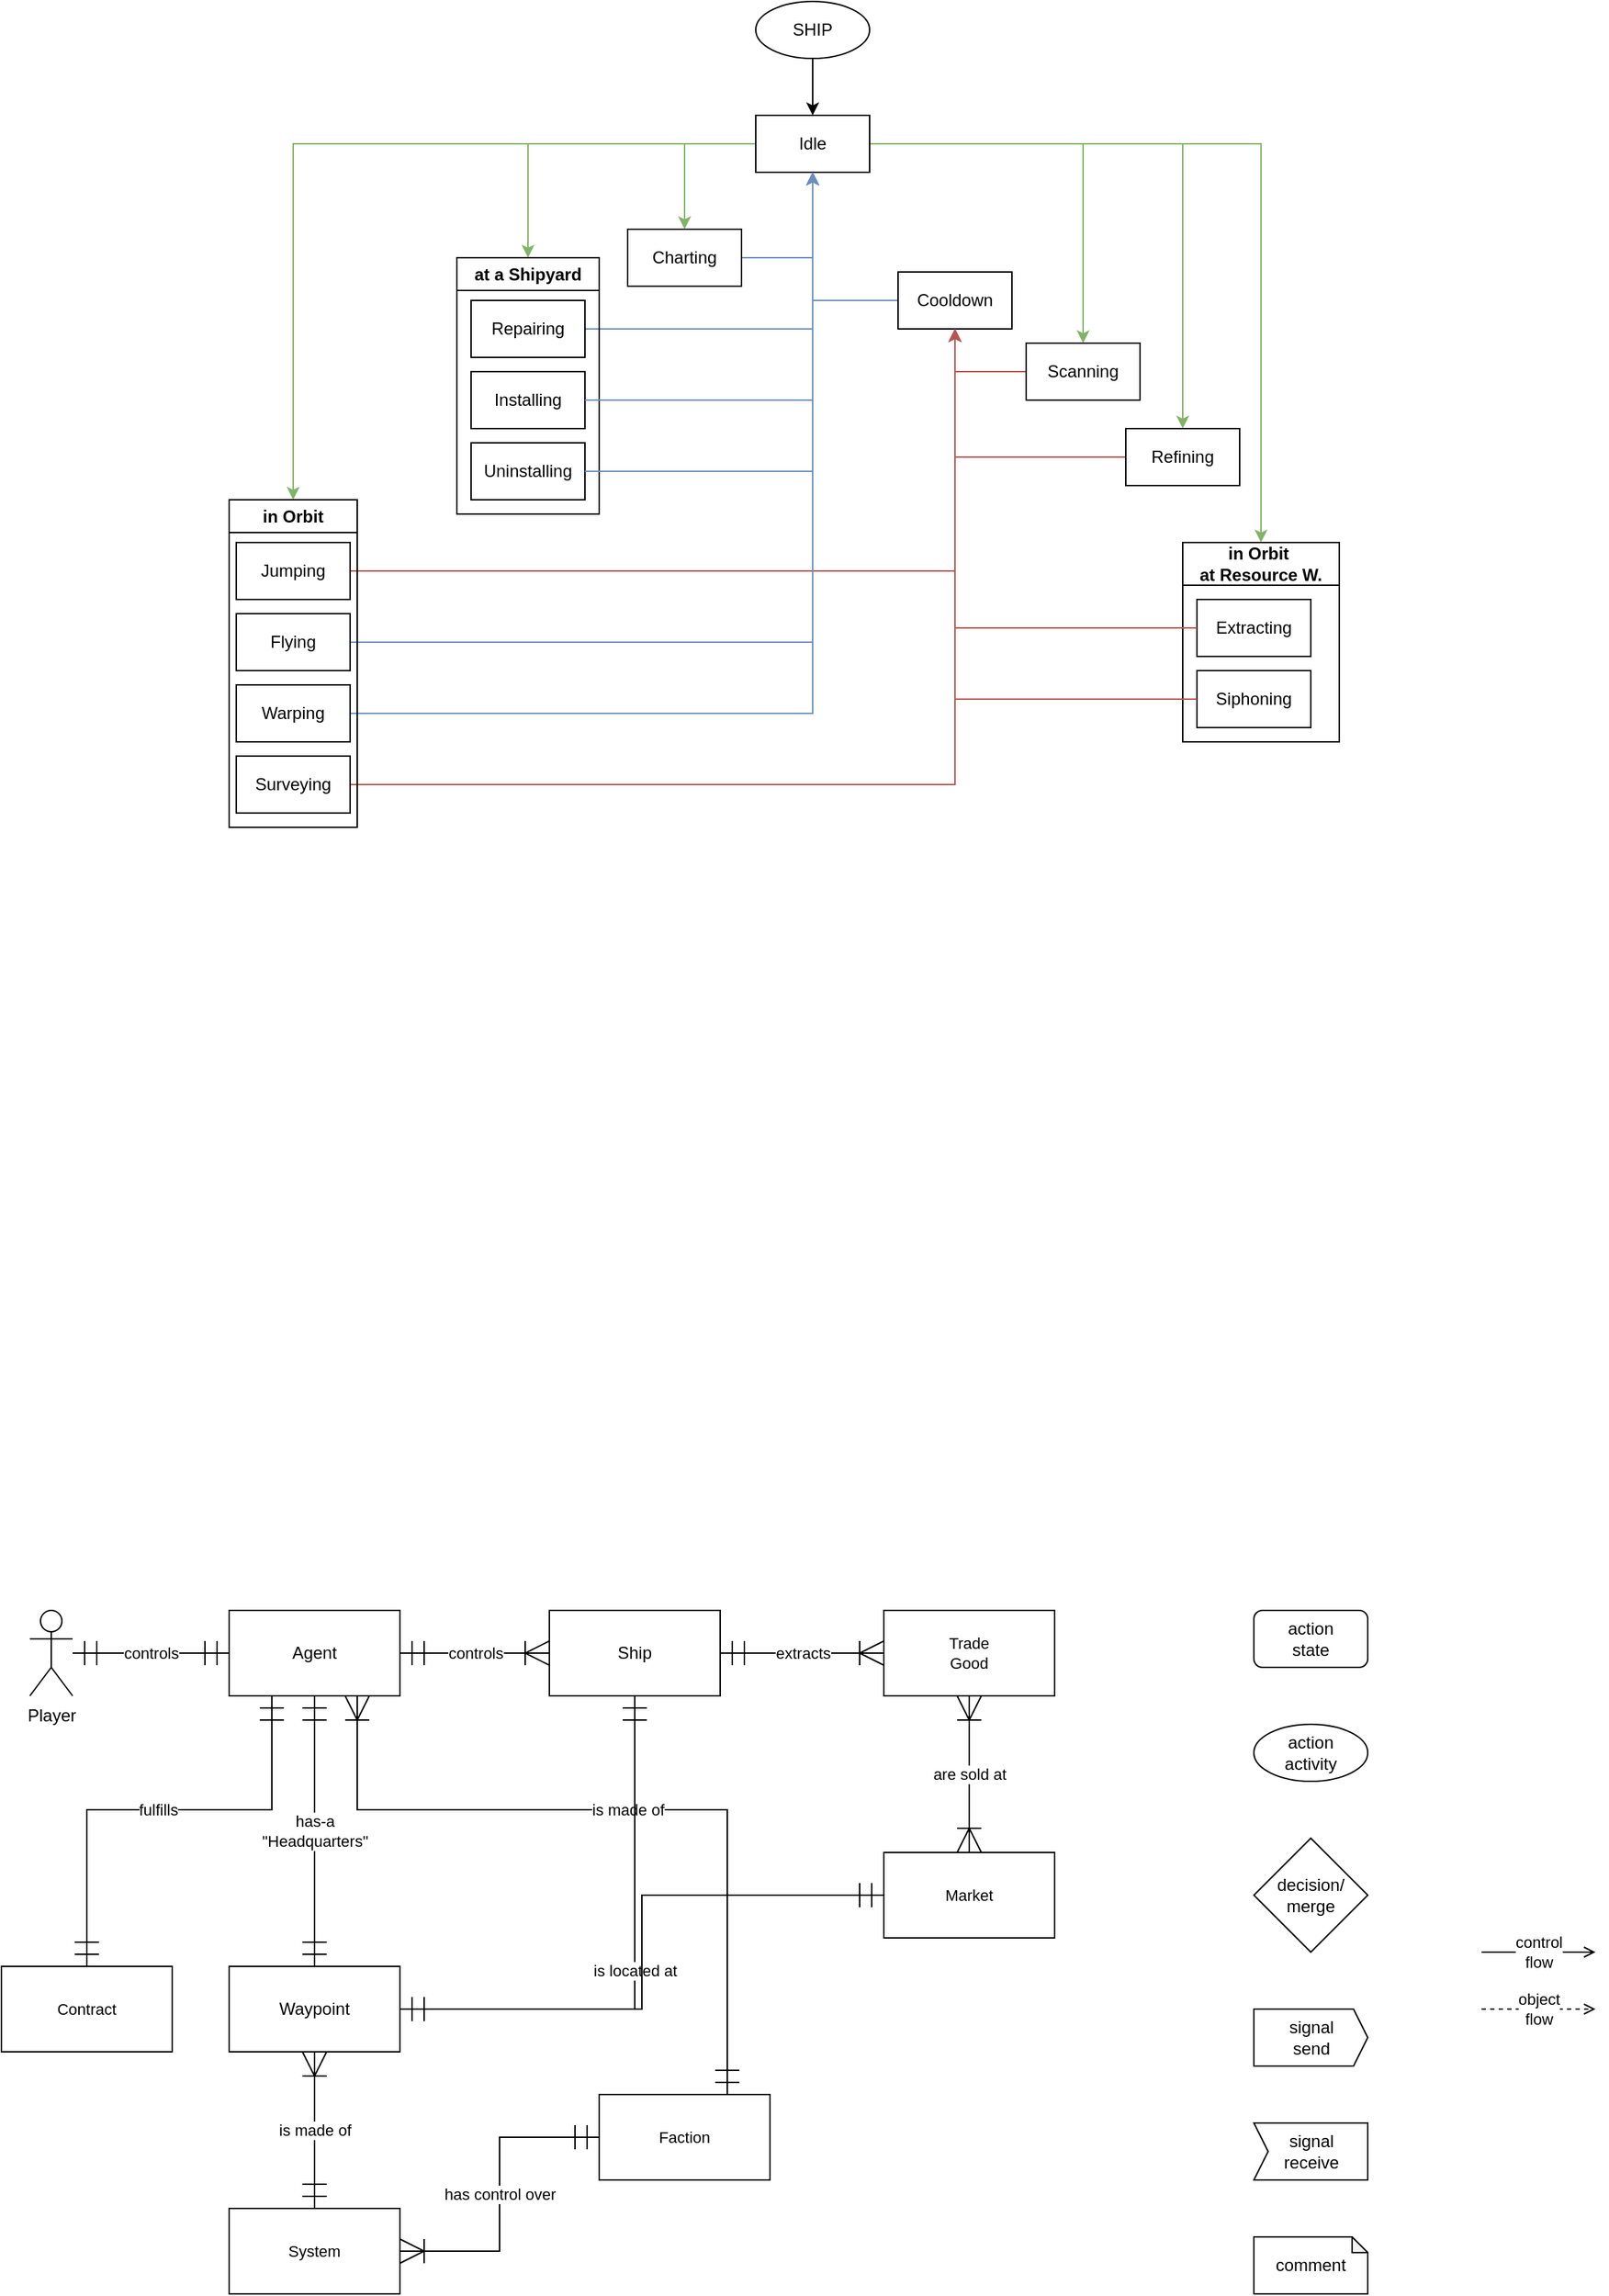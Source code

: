<mxfile version="24.5.4" type="github">
  <diagram name="Page-1" id="_OZHdQPs6SoX2NPfq_Cj">
    <mxGraphModel dx="2252" dy="1174" grid="1" gridSize="10" guides="1" tooltips="1" connect="1" arrows="1" fold="1" page="1" pageScale="1" pageWidth="850" pageHeight="1100" math="0" shadow="0">
      <root>
        <mxCell id="0" />
        <mxCell id="1" parent="0" />
        <mxCell id="6kHPH6OEH3Yg8wW-1C3C-16" value="controls" style="edgeStyle=orthogonalEdgeStyle;rounded=0;orthogonalLoop=1;jettySize=auto;html=1;entryX=0;entryY=0.5;entryDx=0;entryDy=0;strokeColor=default;align=center;verticalAlign=middle;fontFamily=Helvetica;fontSize=11;fontColor=default;labelBackgroundColor=default;startArrow=ERmandOne;startFill=0;startSize=15;endArrow=ERmandOne;endFill=0;endSize=15;" parent="1" source="6kHPH6OEH3Yg8wW-1C3C-1" target="6kHPH6OEH3Yg8wW-1C3C-3" edge="1">
          <mxGeometry relative="1" as="geometry" />
        </mxCell>
        <mxCell id="6kHPH6OEH3Yg8wW-1C3C-1" value="Player" style="shape=umlActor;verticalLabelPosition=bottom;verticalAlign=top;html=1;outlineConnect=0;" parent="1" vertex="1">
          <mxGeometry x="50" y="1170" width="30" height="60" as="geometry" />
        </mxCell>
        <mxCell id="6kHPH6OEH3Yg8wW-1C3C-6" value="controls" style="edgeStyle=orthogonalEdgeStyle;rounded=0;orthogonalLoop=1;jettySize=auto;html=1;endArrow=ERoneToMany;endFill=0;endSize=15;startSize=15;startArrow=ERmandOne;startFill=0;" parent="1" source="6kHPH6OEH3Yg8wW-1C3C-3" target="6kHPH6OEH3Yg8wW-1C3C-7" edge="1">
          <mxGeometry relative="1" as="geometry">
            <mxPoint x="470" y="1200" as="targetPoint" />
          </mxGeometry>
        </mxCell>
        <mxCell id="6kHPH6OEH3Yg8wW-1C3C-17" value="&lt;div&gt;has-a&lt;/div&gt;&lt;div&gt;&quot;Headquarters&quot;&lt;br&gt;&lt;/div&gt;" style="edgeStyle=orthogonalEdgeStyle;rounded=0;orthogonalLoop=1;jettySize=auto;html=1;entryX=0.5;entryY=0;entryDx=0;entryDy=0;strokeColor=default;align=center;verticalAlign=middle;fontFamily=Helvetica;fontSize=11;fontColor=default;labelBackgroundColor=default;startArrow=ERmandOne;startFill=0;startSize=15;endArrow=ERmandOne;endFill=0;endSize=15;" parent="1" source="6kHPH6OEH3Yg8wW-1C3C-3" target="6kHPH6OEH3Yg8wW-1C3C-4" edge="1">
          <mxGeometry relative="1" as="geometry" />
        </mxCell>
        <mxCell id="6kHPH6OEH3Yg8wW-1C3C-20" value="fulfills" style="edgeStyle=orthogonalEdgeStyle;rounded=0;orthogonalLoop=1;jettySize=auto;html=1;exitX=0.25;exitY=1;exitDx=0;exitDy=0;entryX=0.5;entryY=0;entryDx=0;entryDy=0;strokeColor=default;align=center;verticalAlign=middle;fontFamily=Helvetica;fontSize=11;fontColor=default;labelBackgroundColor=default;startArrow=ERmandOne;startFill=0;startSize=15;endArrow=ERmandOne;endFill=0;endSize=15;" parent="1" source="6kHPH6OEH3Yg8wW-1C3C-3" target="6kHPH6OEH3Yg8wW-1C3C-19" edge="1">
          <mxGeometry relative="1" as="geometry">
            <Array as="points">
              <mxPoint x="220" y="1310" />
              <mxPoint x="90" y="1310" />
            </Array>
          </mxGeometry>
        </mxCell>
        <mxCell id="6kHPH6OEH3Yg8wW-1C3C-23" value="is made of" style="edgeStyle=orthogonalEdgeStyle;rounded=0;orthogonalLoop=1;jettySize=auto;html=1;exitX=0.75;exitY=1;exitDx=0;exitDy=0;strokeColor=default;align=center;verticalAlign=middle;fontFamily=Helvetica;fontSize=11;fontColor=default;labelBackgroundColor=default;startArrow=ERoneToMany;startFill=0;startSize=15;endArrow=ERmandOne;endFill=0;endSize=15;entryX=0.75;entryY=0;entryDx=0;entryDy=0;" parent="1" source="6kHPH6OEH3Yg8wW-1C3C-3" target="6kHPH6OEH3Yg8wW-1C3C-21" edge="1">
          <mxGeometry relative="1" as="geometry">
            <mxPoint x="290" y="1660" as="targetPoint" />
            <Array as="points">
              <mxPoint x="280" y="1310" />
              <mxPoint x="540" y="1310" />
            </Array>
          </mxGeometry>
        </mxCell>
        <mxCell id="6kHPH6OEH3Yg8wW-1C3C-3" value="&lt;div&gt;Agent&lt;/div&gt;" style="rounded=0;whiteSpace=wrap;html=1;" parent="1" vertex="1">
          <mxGeometry x="190" y="1170" width="120" height="60" as="geometry" />
        </mxCell>
        <mxCell id="6kHPH6OEH3Yg8wW-1C3C-4" value="Waypoint" style="rounded=0;whiteSpace=wrap;html=1;" parent="1" vertex="1">
          <mxGeometry x="190" y="1420" width="120" height="60" as="geometry" />
        </mxCell>
        <mxCell id="6kHPH6OEH3Yg8wW-1C3C-18" value="is located at" style="edgeStyle=orthogonalEdgeStyle;rounded=0;orthogonalLoop=1;jettySize=auto;html=1;entryX=1;entryY=0.5;entryDx=0;entryDy=0;strokeColor=default;align=center;verticalAlign=middle;fontFamily=Helvetica;fontSize=11;fontColor=default;labelBackgroundColor=default;startArrow=ERmandOne;startFill=0;startSize=15;endArrow=ERmandOne;endFill=0;endSize=15;exitX=0.5;exitY=1;exitDx=0;exitDy=0;" parent="1" source="6kHPH6OEH3Yg8wW-1C3C-7" target="6kHPH6OEH3Yg8wW-1C3C-4" edge="1">
          <mxGeometry relative="1" as="geometry" />
        </mxCell>
        <mxCell id="6kHPH6OEH3Yg8wW-1C3C-30" value="extracts" style="edgeStyle=orthogonalEdgeStyle;rounded=0;orthogonalLoop=1;jettySize=auto;html=1;strokeColor=default;align=center;verticalAlign=middle;fontFamily=Helvetica;fontSize=11;fontColor=default;labelBackgroundColor=default;startArrow=ERmandOne;startFill=0;startSize=15;endArrow=ERoneToMany;endFill=0;endSize=15;" parent="1" source="6kHPH6OEH3Yg8wW-1C3C-7" target="6kHPH6OEH3Yg8wW-1C3C-29" edge="1">
          <mxGeometry relative="1" as="geometry" />
        </mxCell>
        <mxCell id="6kHPH6OEH3Yg8wW-1C3C-7" value="Ship" style="rounded=0;whiteSpace=wrap;html=1;" parent="1" vertex="1">
          <mxGeometry x="415" y="1170" width="120" height="60" as="geometry" />
        </mxCell>
        <mxCell id="6kHPH6OEH3Yg8wW-1C3C-19" value="Contract" style="rounded=0;whiteSpace=wrap;html=1;fontFamily=Helvetica;fontSize=11;fontColor=default;labelBackgroundColor=default;" parent="1" vertex="1">
          <mxGeometry x="30" y="1420" width="120" height="60" as="geometry" />
        </mxCell>
        <mxCell id="6kHPH6OEH3Yg8wW-1C3C-26" value="has control over" style="edgeStyle=orthogonalEdgeStyle;rounded=0;orthogonalLoop=1;jettySize=auto;html=1;entryX=1;entryY=0.5;entryDx=0;entryDy=0;strokeColor=default;align=center;verticalAlign=middle;fontFamily=Helvetica;fontSize=11;fontColor=default;labelBackgroundColor=default;startArrow=ERmandOne;startFill=0;startSize=15;endArrow=ERoneToMany;endFill=0;endSize=15;" parent="1" source="6kHPH6OEH3Yg8wW-1C3C-21" target="6kHPH6OEH3Yg8wW-1C3C-24" edge="1">
          <mxGeometry relative="1" as="geometry" />
        </mxCell>
        <mxCell id="6kHPH6OEH3Yg8wW-1C3C-21" value="Faction" style="rounded=0;whiteSpace=wrap;html=1;fontFamily=Helvetica;fontSize=11;fontColor=default;labelBackgroundColor=default;" parent="1" vertex="1">
          <mxGeometry x="450" y="1510" width="120" height="60" as="geometry" />
        </mxCell>
        <mxCell id="6kHPH6OEH3Yg8wW-1C3C-25" value="is made of" style="edgeStyle=orthogonalEdgeStyle;rounded=0;orthogonalLoop=1;jettySize=auto;html=1;strokeColor=default;align=center;verticalAlign=middle;fontFamily=Helvetica;fontSize=11;fontColor=default;labelBackgroundColor=default;startArrow=ERmandOne;startFill=0;startSize=15;endArrow=ERoneToMany;endFill=0;endSize=15;" parent="1" source="6kHPH6OEH3Yg8wW-1C3C-24" target="6kHPH6OEH3Yg8wW-1C3C-4" edge="1">
          <mxGeometry relative="1" as="geometry" />
        </mxCell>
        <mxCell id="6kHPH6OEH3Yg8wW-1C3C-24" value="System" style="rounded=0;whiteSpace=wrap;html=1;fontFamily=Helvetica;fontSize=11;fontColor=default;labelBackgroundColor=default;" parent="1" vertex="1">
          <mxGeometry x="190" y="1590" width="120" height="60" as="geometry" />
        </mxCell>
        <mxCell id="6kHPH6OEH3Yg8wW-1C3C-33" value="are sold at" style="edgeStyle=orthogonalEdgeStyle;rounded=0;orthogonalLoop=1;jettySize=auto;html=1;strokeColor=default;align=center;verticalAlign=middle;fontFamily=Helvetica;fontSize=11;fontColor=default;labelBackgroundColor=default;startArrow=ERoneToMany;startFill=0;startSize=15;endArrow=ERoneToMany;endFill=0;endSize=15;" parent="1" source="6kHPH6OEH3Yg8wW-1C3C-29" target="6kHPH6OEH3Yg8wW-1C3C-32" edge="1">
          <mxGeometry relative="1" as="geometry" />
        </mxCell>
        <mxCell id="6kHPH6OEH3Yg8wW-1C3C-29" value="&lt;div&gt;Trade&lt;/div&gt;&lt;div&gt;Good&lt;br&gt;&lt;/div&gt;" style="rounded=0;whiteSpace=wrap;html=1;fontFamily=Helvetica;fontSize=11;fontColor=default;labelBackgroundColor=default;" parent="1" vertex="1">
          <mxGeometry x="650" y="1170" width="120" height="60" as="geometry" />
        </mxCell>
        <mxCell id="6kHPH6OEH3Yg8wW-1C3C-34" style="edgeStyle=orthogonalEdgeStyle;rounded=0;orthogonalLoop=1;jettySize=auto;html=1;entryX=1;entryY=0.5;entryDx=0;entryDy=0;strokeColor=default;align=center;verticalAlign=middle;fontFamily=Helvetica;fontSize=11;fontColor=default;labelBackgroundColor=default;startArrow=ERmandOne;startFill=0;startSize=15;endArrow=ERmandOne;endFill=0;endSize=15;" parent="1" source="6kHPH6OEH3Yg8wW-1C3C-32" target="6kHPH6OEH3Yg8wW-1C3C-4" edge="1">
          <mxGeometry relative="1" as="geometry">
            <Array as="points">
              <mxPoint x="480" y="1370" />
              <mxPoint x="480" y="1450" />
            </Array>
          </mxGeometry>
        </mxCell>
        <mxCell id="6kHPH6OEH3Yg8wW-1C3C-32" value="Market" style="rounded=0;whiteSpace=wrap;html=1;fontFamily=Helvetica;fontSize=11;fontColor=default;labelBackgroundColor=default;" parent="1" vertex="1">
          <mxGeometry x="650" y="1340" width="120" height="60" as="geometry" />
        </mxCell>
        <mxCell id="xialIGIcsc5dJ5JrzUwg-1" value="&lt;div&gt;decision/&lt;/div&gt;&lt;div&gt;merge&lt;br&gt;&lt;/div&gt;" style="rhombus;whiteSpace=wrap;html=1;" parent="1" vertex="1">
          <mxGeometry x="910" y="1330" width="80" height="80" as="geometry" />
        </mxCell>
        <mxCell id="xialIGIcsc5dJ5JrzUwg-2" value="&lt;div&gt;action&lt;/div&gt;&lt;div&gt;state&lt;br&gt;&lt;/div&gt;" style="rounded=1;whiteSpace=wrap;html=1;" parent="1" vertex="1">
          <mxGeometry x="910" y="1170" width="80" height="40" as="geometry" />
        </mxCell>
        <mxCell id="xialIGIcsc5dJ5JrzUwg-3" value="&lt;div&gt;action&lt;/div&gt;&lt;div&gt;activity&lt;br&gt;&lt;/div&gt;" style="ellipse;whiteSpace=wrap;html=1;" parent="1" vertex="1">
          <mxGeometry x="910" y="1250" width="80" height="40" as="geometry" />
        </mxCell>
        <mxCell id="xialIGIcsc5dJ5JrzUwg-4" value="&lt;div&gt;control&lt;/div&gt;&lt;div&gt;flow&lt;br&gt;&lt;/div&gt;" style="endArrow=open;html=1;rounded=0;endFill=0;" parent="1" edge="1">
          <mxGeometry width="50" height="50" relative="1" as="geometry">
            <mxPoint x="1070" y="1410" as="sourcePoint" />
            <mxPoint x="1150" y="1410" as="targetPoint" />
          </mxGeometry>
        </mxCell>
        <mxCell id="xialIGIcsc5dJ5JrzUwg-5" value="&lt;div&gt;object&lt;/div&gt;&lt;div&gt;flow&lt;br&gt;&lt;/div&gt;" style="endArrow=open;html=1;rounded=0;endFill=0;dashed=1;" parent="1" edge="1">
          <mxGeometry width="50" height="50" relative="1" as="geometry">
            <mxPoint x="1070" y="1450" as="sourcePoint" />
            <mxPoint x="1150" y="1450" as="targetPoint" />
          </mxGeometry>
        </mxCell>
        <mxCell id="xialIGIcsc5dJ5JrzUwg-10" value="&lt;div&gt;signal&lt;/div&gt;&lt;div&gt;send&lt;br&gt;&lt;/div&gt;" style="html=1;shadow=0;dashed=0;align=center;verticalAlign=middle;shape=mxgraph.arrows2.arrow;dy=0;dx=10;notch=0;" parent="1" vertex="1">
          <mxGeometry x="910" y="1450" width="80" height="40" as="geometry" />
        </mxCell>
        <mxCell id="xialIGIcsc5dJ5JrzUwg-11" value="&lt;div&gt;signal&lt;/div&gt;&lt;div&gt;receive&lt;br&gt;&lt;/div&gt;" style="html=1;shadow=0;dashed=0;align=center;verticalAlign=middle;shape=mxgraph.arrows2.arrow;dy=0;dx=0;notch=10;" parent="1" vertex="1">
          <mxGeometry x="910" y="1530" width="80" height="40" as="geometry" />
        </mxCell>
        <mxCell id="xialIGIcsc5dJ5JrzUwg-12" value="comment" style="shape=note;whiteSpace=wrap;html=1;backgroundOutline=1;darkOpacity=0.05;size=11;" parent="1" vertex="1">
          <mxGeometry x="910" y="1610" width="80" height="40" as="geometry" />
        </mxCell>
        <mxCell id="OyuBoa7CFAcm1fHNNKRn-15" style="edgeStyle=orthogonalEdgeStyle;rounded=0;orthogonalLoop=1;jettySize=auto;html=1;entryX=0.5;entryY=0;entryDx=0;entryDy=0;" edge="1" parent="1" source="OyuBoa7CFAcm1fHNNKRn-1" target="OyuBoa7CFAcm1fHNNKRn-2">
          <mxGeometry relative="1" as="geometry" />
        </mxCell>
        <mxCell id="OyuBoa7CFAcm1fHNNKRn-1" value="SHIP" style="ellipse;whiteSpace=wrap;html=1;" vertex="1" parent="1">
          <mxGeometry x="560" y="40" width="80" height="40" as="geometry" />
        </mxCell>
        <mxCell id="OyuBoa7CFAcm1fHNNKRn-31" style="edgeStyle=orthogonalEdgeStyle;rounded=0;orthogonalLoop=1;jettySize=auto;html=1;fillColor=#d5e8d4;strokeColor=#82b366;" edge="1" parent="1" source="OyuBoa7CFAcm1fHNNKRn-2" target="OyuBoa7CFAcm1fHNNKRn-26">
          <mxGeometry relative="1" as="geometry" />
        </mxCell>
        <mxCell id="OyuBoa7CFAcm1fHNNKRn-34" style="edgeStyle=orthogonalEdgeStyle;rounded=0;orthogonalLoop=1;jettySize=auto;html=1;fillColor=#d5e8d4;strokeColor=#82b366;" edge="1" parent="1" source="OyuBoa7CFAcm1fHNNKRn-2" target="OyuBoa7CFAcm1fHNNKRn-32">
          <mxGeometry relative="1" as="geometry" />
        </mxCell>
        <mxCell id="OyuBoa7CFAcm1fHNNKRn-42" style="edgeStyle=orthogonalEdgeStyle;rounded=0;orthogonalLoop=1;jettySize=auto;html=1;fillColor=#d5e8d4;strokeColor=#82b366;" edge="1" parent="1" source="OyuBoa7CFAcm1fHNNKRn-2" target="OyuBoa7CFAcm1fHNNKRn-37">
          <mxGeometry relative="1" as="geometry" />
        </mxCell>
        <mxCell id="OyuBoa7CFAcm1fHNNKRn-43" style="edgeStyle=orthogonalEdgeStyle;rounded=0;orthogonalLoop=1;jettySize=auto;html=1;fillColor=#d5e8d4;strokeColor=#82b366;" edge="1" parent="1" source="OyuBoa7CFAcm1fHNNKRn-2" target="OyuBoa7CFAcm1fHNNKRn-3">
          <mxGeometry relative="1" as="geometry" />
        </mxCell>
        <mxCell id="OyuBoa7CFAcm1fHNNKRn-48" style="edgeStyle=orthogonalEdgeStyle;rounded=0;orthogonalLoop=1;jettySize=auto;html=1;fillColor=#d5e8d4;strokeColor=#82b366;" edge="1" parent="1" source="OyuBoa7CFAcm1fHNNKRn-2" target="OyuBoa7CFAcm1fHNNKRn-46">
          <mxGeometry relative="1" as="geometry" />
        </mxCell>
        <mxCell id="OyuBoa7CFAcm1fHNNKRn-51" style="edgeStyle=orthogonalEdgeStyle;rounded=0;orthogonalLoop=1;jettySize=auto;html=1;fillColor=#d5e8d4;strokeColor=#82b366;" edge="1" parent="1" source="OyuBoa7CFAcm1fHNNKRn-2" target="OyuBoa7CFAcm1fHNNKRn-9">
          <mxGeometry relative="1" as="geometry" />
        </mxCell>
        <mxCell id="OyuBoa7CFAcm1fHNNKRn-2" value="Idle" style="rounded=0;whiteSpace=wrap;html=1;" vertex="1" parent="1">
          <mxGeometry x="560" y="120" width="80" height="40" as="geometry" />
        </mxCell>
        <mxCell id="OyuBoa7CFAcm1fHNNKRn-36" style="edgeStyle=orthogonalEdgeStyle;rounded=0;orthogonalLoop=1;jettySize=auto;html=1;fillColor=#dae8fc;strokeColor=#6c8ebf;" edge="1" parent="1" source="OyuBoa7CFAcm1fHNNKRn-3" target="OyuBoa7CFAcm1fHNNKRn-2">
          <mxGeometry relative="1" as="geometry" />
        </mxCell>
        <mxCell id="OyuBoa7CFAcm1fHNNKRn-3" value="Charting" style="rounded=0;whiteSpace=wrap;html=1;" vertex="1" parent="1">
          <mxGeometry x="470" y="200" width="80" height="40" as="geometry" />
        </mxCell>
        <mxCell id="OyuBoa7CFAcm1fHNNKRn-22" style="edgeStyle=orthogonalEdgeStyle;rounded=0;orthogonalLoop=1;jettySize=auto;html=1;fillColor=#dae8fc;strokeColor=#6c8ebf;" edge="1" parent="1" source="OyuBoa7CFAcm1fHNNKRn-4" target="OyuBoa7CFAcm1fHNNKRn-2">
          <mxGeometry relative="1" as="geometry" />
        </mxCell>
        <mxCell id="OyuBoa7CFAcm1fHNNKRn-4" value="&lt;div&gt;Cooldown&lt;br&gt;&lt;/div&gt;" style="rounded=0;whiteSpace=wrap;html=1;" vertex="1" parent="1">
          <mxGeometry x="660" y="230" width="80" height="40" as="geometry" />
        </mxCell>
        <mxCell id="OyuBoa7CFAcm1fHNNKRn-20" style="edgeStyle=orthogonalEdgeStyle;rounded=0;orthogonalLoop=1;jettySize=auto;html=1;fillColor=#dae8fc;strokeColor=#6c8ebf;" edge="1" parent="1" source="OyuBoa7CFAcm1fHNNKRn-6" target="OyuBoa7CFAcm1fHNNKRn-2">
          <mxGeometry relative="1" as="geometry" />
        </mxCell>
        <mxCell id="OyuBoa7CFAcm1fHNNKRn-19" style="edgeStyle=orthogonalEdgeStyle;rounded=0;orthogonalLoop=1;jettySize=auto;html=1;fillColor=#f8cecc;strokeColor=#b85450;" edge="1" parent="1" source="OyuBoa7CFAcm1fHNNKRn-7" target="OyuBoa7CFAcm1fHNNKRn-4">
          <mxGeometry relative="1" as="geometry" />
        </mxCell>
        <mxCell id="OyuBoa7CFAcm1fHNNKRn-35" style="edgeStyle=orthogonalEdgeStyle;rounded=0;orthogonalLoop=1;jettySize=auto;html=1;fillColor=#f8cecc;strokeColor=#b85450;" edge="1" parent="1" source="OyuBoa7CFAcm1fHNNKRn-12" target="OyuBoa7CFAcm1fHNNKRn-4">
          <mxGeometry relative="1" as="geometry" />
        </mxCell>
        <mxCell id="OyuBoa7CFAcm1fHNNKRn-23" style="edgeStyle=orthogonalEdgeStyle;rounded=0;orthogonalLoop=1;jettySize=auto;html=1;fillColor=#dae8fc;strokeColor=#6c8ebf;" edge="1" parent="1" source="OyuBoa7CFAcm1fHNNKRn-13" target="OyuBoa7CFAcm1fHNNKRn-2">
          <mxGeometry relative="1" as="geometry" />
        </mxCell>
        <mxCell id="OyuBoa7CFAcm1fHNNKRn-21" style="edgeStyle=orthogonalEdgeStyle;rounded=0;orthogonalLoop=1;jettySize=auto;html=1;fillColor=#dae8fc;strokeColor=#6c8ebf;" edge="1" parent="1" source="OyuBoa7CFAcm1fHNNKRn-14" target="OyuBoa7CFAcm1fHNNKRn-2">
          <mxGeometry relative="1" as="geometry" />
        </mxCell>
        <mxCell id="OyuBoa7CFAcm1fHNNKRn-26" value="at a Shipyard" style="swimlane;whiteSpace=wrap;html=1;" vertex="1" parent="1">
          <mxGeometry x="350" y="220" width="100" height="180" as="geometry">
            <mxRectangle x="850" y="580" width="120" height="40" as="alternateBounds" />
          </mxGeometry>
        </mxCell>
        <mxCell id="OyuBoa7CFAcm1fHNNKRn-13" value="Repairing" style="rounded=0;whiteSpace=wrap;html=1;" vertex="1" parent="OyuBoa7CFAcm1fHNNKRn-26">
          <mxGeometry x="10" y="30" width="80" height="40" as="geometry" />
        </mxCell>
        <mxCell id="OyuBoa7CFAcm1fHNNKRn-8" value="Installing" style="rounded=0;whiteSpace=wrap;html=1;" vertex="1" parent="OyuBoa7CFAcm1fHNNKRn-26">
          <mxGeometry x="10" y="80" width="80" height="40" as="geometry" />
        </mxCell>
        <mxCell id="OyuBoa7CFAcm1fHNNKRn-10" value="Uninstalling" style="rounded=0;whiteSpace=wrap;html=1;" vertex="1" parent="OyuBoa7CFAcm1fHNNKRn-26">
          <mxGeometry x="10" y="130" width="80" height="40" as="geometry" />
        </mxCell>
        <mxCell id="OyuBoa7CFAcm1fHNNKRn-27" style="edgeStyle=orthogonalEdgeStyle;rounded=0;orthogonalLoop=1;jettySize=auto;html=1;fillColor=#dae8fc;strokeColor=#6c8ebf;" edge="1" parent="1" source="OyuBoa7CFAcm1fHNNKRn-8" target="OyuBoa7CFAcm1fHNNKRn-2">
          <mxGeometry relative="1" as="geometry" />
        </mxCell>
        <mxCell id="OyuBoa7CFAcm1fHNNKRn-28" style="edgeStyle=orthogonalEdgeStyle;rounded=0;orthogonalLoop=1;jettySize=auto;html=1;fillColor=#dae8fc;strokeColor=#6c8ebf;" edge="1" parent="1" source="OyuBoa7CFAcm1fHNNKRn-10" target="OyuBoa7CFAcm1fHNNKRn-2">
          <mxGeometry relative="1" as="geometry" />
        </mxCell>
        <mxCell id="OyuBoa7CFAcm1fHNNKRn-32" value="in Orbit" style="swimlane;whiteSpace=wrap;html=1;" vertex="1" parent="1">
          <mxGeometry x="190" y="390" width="90" height="230" as="geometry">
            <mxRectangle x="450" y="380" width="80" height="30" as="alternateBounds" />
          </mxGeometry>
        </mxCell>
        <mxCell id="OyuBoa7CFAcm1fHNNKRn-7" value="Jumping" style="rounded=0;whiteSpace=wrap;html=1;" vertex="1" parent="OyuBoa7CFAcm1fHNNKRn-32">
          <mxGeometry x="5" y="30" width="80" height="40" as="geometry" />
        </mxCell>
        <mxCell id="OyuBoa7CFAcm1fHNNKRn-6" value="Flying" style="rounded=0;whiteSpace=wrap;html=1;" vertex="1" parent="OyuBoa7CFAcm1fHNNKRn-32">
          <mxGeometry x="5" y="80" width="80" height="40" as="geometry" />
        </mxCell>
        <mxCell id="OyuBoa7CFAcm1fHNNKRn-14" value="Warping" style="rounded=0;whiteSpace=wrap;html=1;" vertex="1" parent="OyuBoa7CFAcm1fHNNKRn-32">
          <mxGeometry x="5" y="130" width="80" height="40" as="geometry" />
        </mxCell>
        <mxCell id="OyuBoa7CFAcm1fHNNKRn-12" value="Surveying" style="rounded=0;whiteSpace=wrap;html=1;" vertex="1" parent="OyuBoa7CFAcm1fHNNKRn-32">
          <mxGeometry x="5" y="180" width="80" height="40" as="geometry" />
        </mxCell>
        <mxCell id="OyuBoa7CFAcm1fHNNKRn-37" value="&lt;div&gt;in Orbit&amp;nbsp;&lt;/div&gt;&lt;div&gt;at Resource W.&lt;/div&gt;" style="swimlane;whiteSpace=wrap;html=1;startSize=30;" vertex="1" parent="1">
          <mxGeometry x="860" y="420" width="110" height="140" as="geometry">
            <mxRectangle x="500" y="490" width="170" height="30" as="alternateBounds" />
          </mxGeometry>
        </mxCell>
        <mxCell id="OyuBoa7CFAcm1fHNNKRn-5" value="Extracting" style="rounded=0;whiteSpace=wrap;html=1;" vertex="1" parent="OyuBoa7CFAcm1fHNNKRn-37">
          <mxGeometry x="10" y="40" width="80" height="40" as="geometry" />
        </mxCell>
        <mxCell id="OyuBoa7CFAcm1fHNNKRn-11" value="Siphoning" style="rounded=0;whiteSpace=wrap;html=1;" vertex="1" parent="OyuBoa7CFAcm1fHNNKRn-37">
          <mxGeometry x="10" y="90" width="80" height="40" as="geometry" />
        </mxCell>
        <mxCell id="OyuBoa7CFAcm1fHNNKRn-47" style="edgeStyle=orthogonalEdgeStyle;rounded=0;orthogonalLoop=1;jettySize=auto;html=1;fillColor=#f8cecc;strokeColor=#b85450;" edge="1" parent="1" source="OyuBoa7CFAcm1fHNNKRn-46" target="OyuBoa7CFAcm1fHNNKRn-4">
          <mxGeometry relative="1" as="geometry" />
        </mxCell>
        <mxCell id="OyuBoa7CFAcm1fHNNKRn-46" value="Scanning" style="rounded=0;whiteSpace=wrap;html=1;" vertex="1" parent="1">
          <mxGeometry x="750" y="280" width="80" height="40" as="geometry" />
        </mxCell>
        <mxCell id="OyuBoa7CFAcm1fHNNKRn-49" style="edgeStyle=orthogonalEdgeStyle;rounded=0;orthogonalLoop=1;jettySize=auto;html=1;fillColor=#f8cecc;strokeColor=#b85450;" edge="1" parent="1" source="OyuBoa7CFAcm1fHNNKRn-5" target="OyuBoa7CFAcm1fHNNKRn-4">
          <mxGeometry relative="1" as="geometry" />
        </mxCell>
        <mxCell id="OyuBoa7CFAcm1fHNNKRn-50" style="edgeStyle=orthogonalEdgeStyle;rounded=0;orthogonalLoop=1;jettySize=auto;html=1;fillColor=#f8cecc;strokeColor=#b85450;" edge="1" parent="1" source="OyuBoa7CFAcm1fHNNKRn-9" target="OyuBoa7CFAcm1fHNNKRn-4">
          <mxGeometry relative="1" as="geometry" />
        </mxCell>
        <mxCell id="OyuBoa7CFAcm1fHNNKRn-9" value="Refining" style="rounded=0;whiteSpace=wrap;html=1;" vertex="1" parent="1">
          <mxGeometry x="820" y="340" width="80" height="40" as="geometry" />
        </mxCell>
        <mxCell id="OyuBoa7CFAcm1fHNNKRn-52" style="edgeStyle=orthogonalEdgeStyle;rounded=0;orthogonalLoop=1;jettySize=auto;html=1;fillColor=#f8cecc;strokeColor=#b85450;" edge="1" parent="1" source="OyuBoa7CFAcm1fHNNKRn-11" target="OyuBoa7CFAcm1fHNNKRn-4">
          <mxGeometry relative="1" as="geometry" />
        </mxCell>
      </root>
    </mxGraphModel>
  </diagram>
</mxfile>
